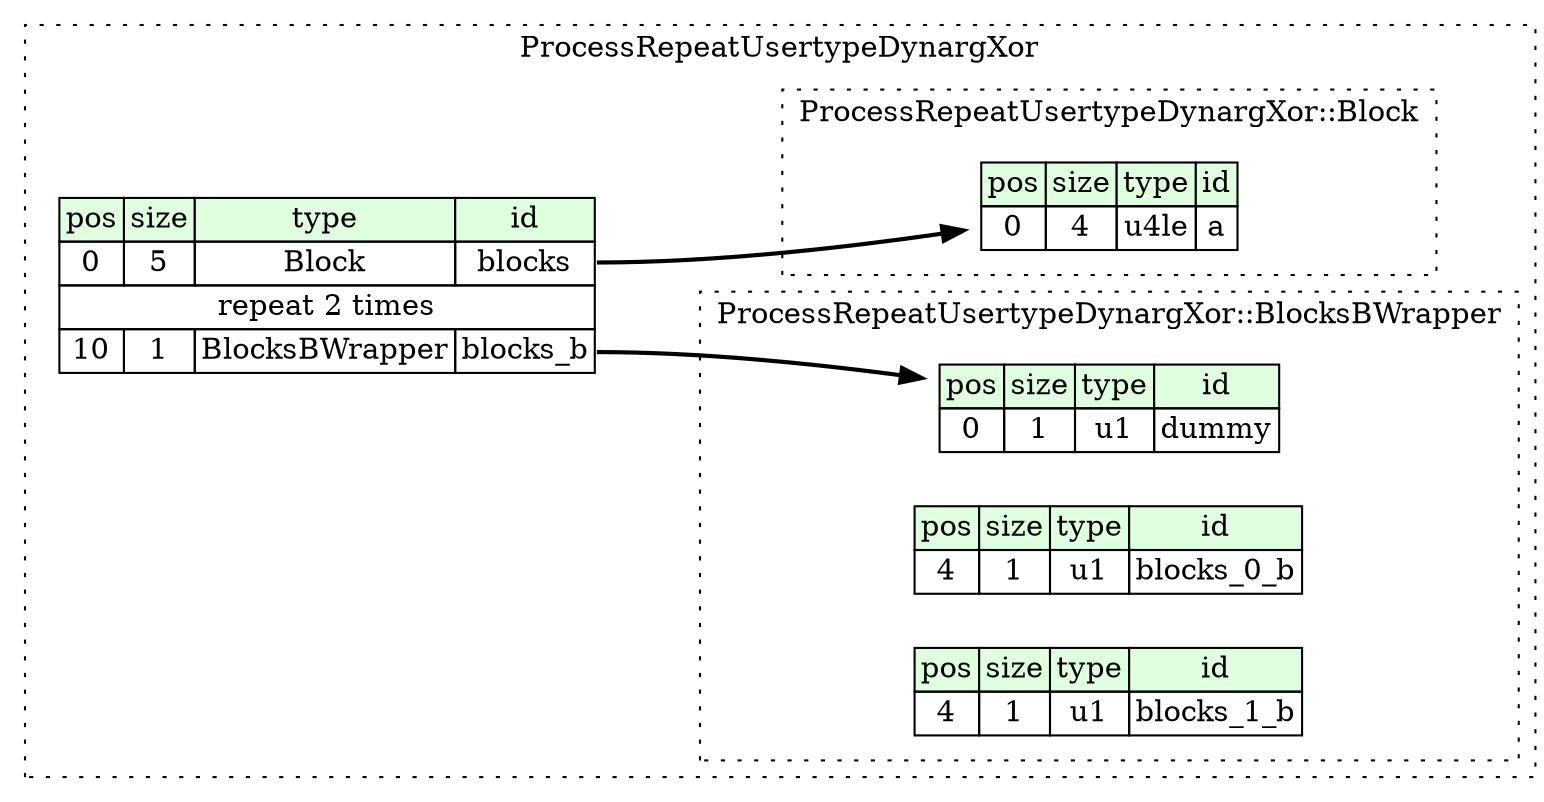 digraph {
	rankdir=LR;
	node [shape=plaintext];
	subgraph cluster__process_repeat_usertype_dynarg_xor {
		label="ProcessRepeatUsertypeDynargXor";
		graph[style=dotted];

		process_repeat_usertype_dynarg_xor__seq [label=<<TABLE BORDER="0" CELLBORDER="1" CELLSPACING="0">
			<TR><TD BGCOLOR="#E0FFE0">pos</TD><TD BGCOLOR="#E0FFE0">size</TD><TD BGCOLOR="#E0FFE0">type</TD><TD BGCOLOR="#E0FFE0">id</TD></TR>
			<TR><TD PORT="blocks_pos">0</TD><TD PORT="blocks_size">5</TD><TD>Block</TD><TD PORT="blocks_type">blocks</TD></TR>
			<TR><TD COLSPAN="4" PORT="blocks__repeat">repeat 2 times</TD></TR>
			<TR><TD PORT="blocks_b_pos">10</TD><TD PORT="blocks_b_size">1</TD><TD>BlocksBWrapper</TD><TD PORT="blocks_b_type">blocks_b</TD></TR>
		</TABLE>>];
		subgraph cluster__block {
			label="ProcessRepeatUsertypeDynargXor::Block";
			graph[style=dotted];

			block__seq [label=<<TABLE BORDER="0" CELLBORDER="1" CELLSPACING="0">
				<TR><TD BGCOLOR="#E0FFE0">pos</TD><TD BGCOLOR="#E0FFE0">size</TD><TD BGCOLOR="#E0FFE0">type</TD><TD BGCOLOR="#E0FFE0">id</TD></TR>
				<TR><TD PORT="a_pos">0</TD><TD PORT="a_size">4</TD><TD>u4le</TD><TD PORT="a_type">a</TD></TR>
			</TABLE>>];
		}
		subgraph cluster__blocks_b_wrapper {
			label="ProcessRepeatUsertypeDynargXor::BlocksBWrapper";
			graph[style=dotted];

			blocks_b_wrapper__seq [label=<<TABLE BORDER="0" CELLBORDER="1" CELLSPACING="0">
				<TR><TD BGCOLOR="#E0FFE0">pos</TD><TD BGCOLOR="#E0FFE0">size</TD><TD BGCOLOR="#E0FFE0">type</TD><TD BGCOLOR="#E0FFE0">id</TD></TR>
				<TR><TD PORT="dummy_pos">0</TD><TD PORT="dummy_size">1</TD><TD>u1</TD><TD PORT="dummy_type">dummy</TD></TR>
			</TABLE>>];
			blocks_b_wrapper__inst__blocks_0_b [label=<<TABLE BORDER="0" CELLBORDER="1" CELLSPACING="0">
				<TR><TD BGCOLOR="#E0FFE0">pos</TD><TD BGCOLOR="#E0FFE0">size</TD><TD BGCOLOR="#E0FFE0">type</TD><TD BGCOLOR="#E0FFE0">id</TD></TR>
				<TR><TD PORT="blocks_0_b_pos">4</TD><TD PORT="blocks_0_b_size">1</TD><TD>u1</TD><TD PORT="blocks_0_b_type">blocks_0_b</TD></TR>
			</TABLE>>];
			blocks_b_wrapper__inst__blocks_1_b [label=<<TABLE BORDER="0" CELLBORDER="1" CELLSPACING="0">
				<TR><TD BGCOLOR="#E0FFE0">pos</TD><TD BGCOLOR="#E0FFE0">size</TD><TD BGCOLOR="#E0FFE0">type</TD><TD BGCOLOR="#E0FFE0">id</TD></TR>
				<TR><TD PORT="blocks_1_b_pos">4</TD><TD PORT="blocks_1_b_size">1</TD><TD>u1</TD><TD PORT="blocks_1_b_type">blocks_1_b</TD></TR>
			</TABLE>>];
		}
	}
	process_repeat_usertype_dynarg_xor__seq:blocks_type -> block__seq [style=bold];
	process_repeat_usertype_dynarg_xor__seq:blocks_b_type -> blocks_b_wrapper__seq [style=bold];
}
